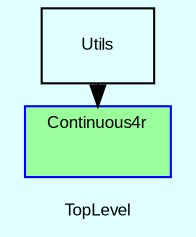 digraph TopLevel {
    label = "TopLevel"
    compound = true
    fontname = Arial
    fontsize = 8
    bgcolor = lightcyan1
    node [
        color = black,
        fontname = Arial,
        fontsize = 8
    ]

    subgraph cluster_Continuous4r {
        label = "Continuous4r"
        fillcolor = palegreen1
        URL = "classes/Continuous4r.html"
        color = blue
        fontname = Arial
        style = filled
        Continuous4r [
            shape = plaintext,
            height = 0.01,
            width = 0.75,
            label = ""
        ]

    }

    Utils [
        shape = box,
        URL = "classes/Utils.html",
        label = "Utils"
    ]

    Utils -> Continuous4r [
        lhead = cluster_Continuous4r
    ]

}

